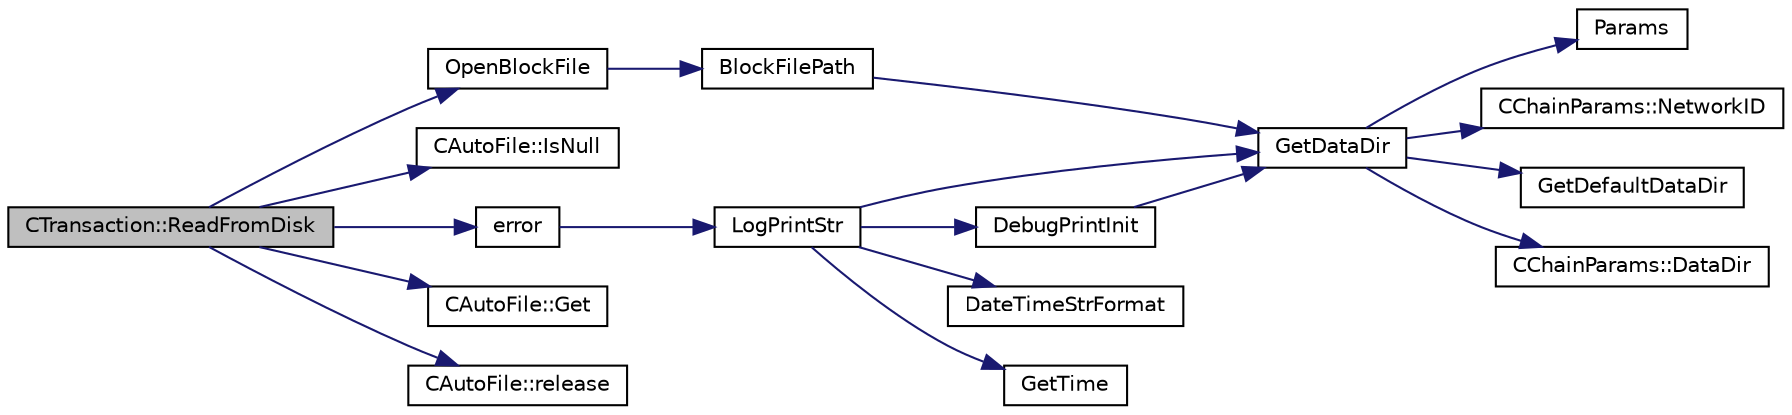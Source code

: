 digraph "CTransaction::ReadFromDisk"
{
  edge [fontname="Helvetica",fontsize="10",labelfontname="Helvetica",labelfontsize="10"];
  node [fontname="Helvetica",fontsize="10",shape=record];
  rankdir="LR";
  Node1810 [label="CTransaction::ReadFromDisk",height=0.2,width=0.4,color="black", fillcolor="grey75", style="filled", fontcolor="black"];
  Node1810 -> Node1811 [color="midnightblue",fontsize="10",style="solid",fontname="Helvetica"];
  Node1811 [label="OpenBlockFile",height=0.2,width=0.4,color="black", fillcolor="white", style="filled",URL="$d4/dbf/main_8h.html#acaa494f20aefb99c5f5f9022a97d0040"];
  Node1811 -> Node1812 [color="midnightblue",fontsize="10",style="solid",fontname="Helvetica"];
  Node1812 [label="BlockFilePath",height=0.2,width=0.4,color="black", fillcolor="white", style="filled",URL="$df/d0a/main_8cpp.html#ac8bea30995cabddbc181f7c3b81340f0"];
  Node1812 -> Node1813 [color="midnightblue",fontsize="10",style="solid",fontname="Helvetica"];
  Node1813 [label="GetDataDir",height=0.2,width=0.4,color="black", fillcolor="white", style="filled",URL="$df/d2d/util_8cpp.html#ab83866a054745d4b30a3948a1b44beba"];
  Node1813 -> Node1814 [color="midnightblue",fontsize="10",style="solid",fontname="Helvetica"];
  Node1814 [label="Params",height=0.2,width=0.4,color="black", fillcolor="white", style="filled",URL="$df/dbf/chainparams_8cpp.html#ace5c5b706d71a324a417dd2db394fd4a",tooltip="Return the currently selected parameters. "];
  Node1813 -> Node1815 [color="midnightblue",fontsize="10",style="solid",fontname="Helvetica"];
  Node1815 [label="CChainParams::NetworkID",height=0.2,width=0.4,color="black", fillcolor="white", style="filled",URL="$d1/d4f/class_c_chain_params.html#a90dc493ec0c0325c98c3ac06eb99862b"];
  Node1813 -> Node1816 [color="midnightblue",fontsize="10",style="solid",fontname="Helvetica"];
  Node1816 [label="GetDefaultDataDir",height=0.2,width=0.4,color="black", fillcolor="white", style="filled",URL="$df/d2d/util_8cpp.html#ab272995de020a3bcbf743be630e485c6"];
  Node1813 -> Node1817 [color="midnightblue",fontsize="10",style="solid",fontname="Helvetica"];
  Node1817 [label="CChainParams::DataDir",height=0.2,width=0.4,color="black", fillcolor="white", style="filled",URL="$d1/d4f/class_c_chain_params.html#a959488b5d8e6fe62857940b831d73a78"];
  Node1810 -> Node1818 [color="midnightblue",fontsize="10",style="solid",fontname="Helvetica"];
  Node1818 [label="CAutoFile::IsNull",height=0.2,width=0.4,color="black", fillcolor="white", style="filled",URL="$df/dc9/class_c_auto_file.html#a7fd47268b6d85a89acafdb73559f8e78",tooltip="Return true if the wrapped FILE* is NULL, false otherwise. "];
  Node1810 -> Node1819 [color="midnightblue",fontsize="10",style="solid",fontname="Helvetica"];
  Node1819 [label="error",height=0.2,width=0.4,color="black", fillcolor="white", style="filled",URL="$d8/d3c/util_8h.html#af8985880cf4ef26df0a5aa2ffcb76662"];
  Node1819 -> Node1820 [color="midnightblue",fontsize="10",style="solid",fontname="Helvetica"];
  Node1820 [label="LogPrintStr",height=0.2,width=0.4,color="black", fillcolor="white", style="filled",URL="$d8/d3c/util_8h.html#afd4c3002b2797c0560adddb6af3ca1da"];
  Node1820 -> Node1821 [color="midnightblue",fontsize="10",style="solid",fontname="Helvetica"];
  Node1821 [label="DebugPrintInit",height=0.2,width=0.4,color="black", fillcolor="white", style="filled",URL="$df/d2d/util_8cpp.html#a751ff5f21d880737811136b5e0bcea12"];
  Node1821 -> Node1813 [color="midnightblue",fontsize="10",style="solid",fontname="Helvetica"];
  Node1820 -> Node1813 [color="midnightblue",fontsize="10",style="solid",fontname="Helvetica"];
  Node1820 -> Node1822 [color="midnightblue",fontsize="10",style="solid",fontname="Helvetica"];
  Node1822 [label="DateTimeStrFormat",height=0.2,width=0.4,color="black", fillcolor="white", style="filled",URL="$df/d2d/util_8cpp.html#a749bc6776c8ec72d7c5e4dea56aee415"];
  Node1820 -> Node1823 [color="midnightblue",fontsize="10",style="solid",fontname="Helvetica"];
  Node1823 [label="GetTime",height=0.2,width=0.4,color="black", fillcolor="white", style="filled",URL="$df/d2d/util_8cpp.html#a46fac5fba8ba905b5f9acb364f5d8c6f"];
  Node1810 -> Node1824 [color="midnightblue",fontsize="10",style="solid",fontname="Helvetica"];
  Node1824 [label="CAutoFile::Get",height=0.2,width=0.4,color="black", fillcolor="white", style="filled",URL="$df/dc9/class_c_auto_file.html#a2c1ad2d25562fea82a54bdef2793a0dd",tooltip="Get wrapped FILE* without transfer of ownership. "];
  Node1810 -> Node1825 [color="midnightblue",fontsize="10",style="solid",fontname="Helvetica"];
  Node1825 [label="CAutoFile::release",height=0.2,width=0.4,color="black", fillcolor="white", style="filled",URL="$df/dc9/class_c_auto_file.html#a25b51d94dc85c4140da0b15494ac9f8a",tooltip="Get wrapped FILE* with transfer of ownership. "];
}
